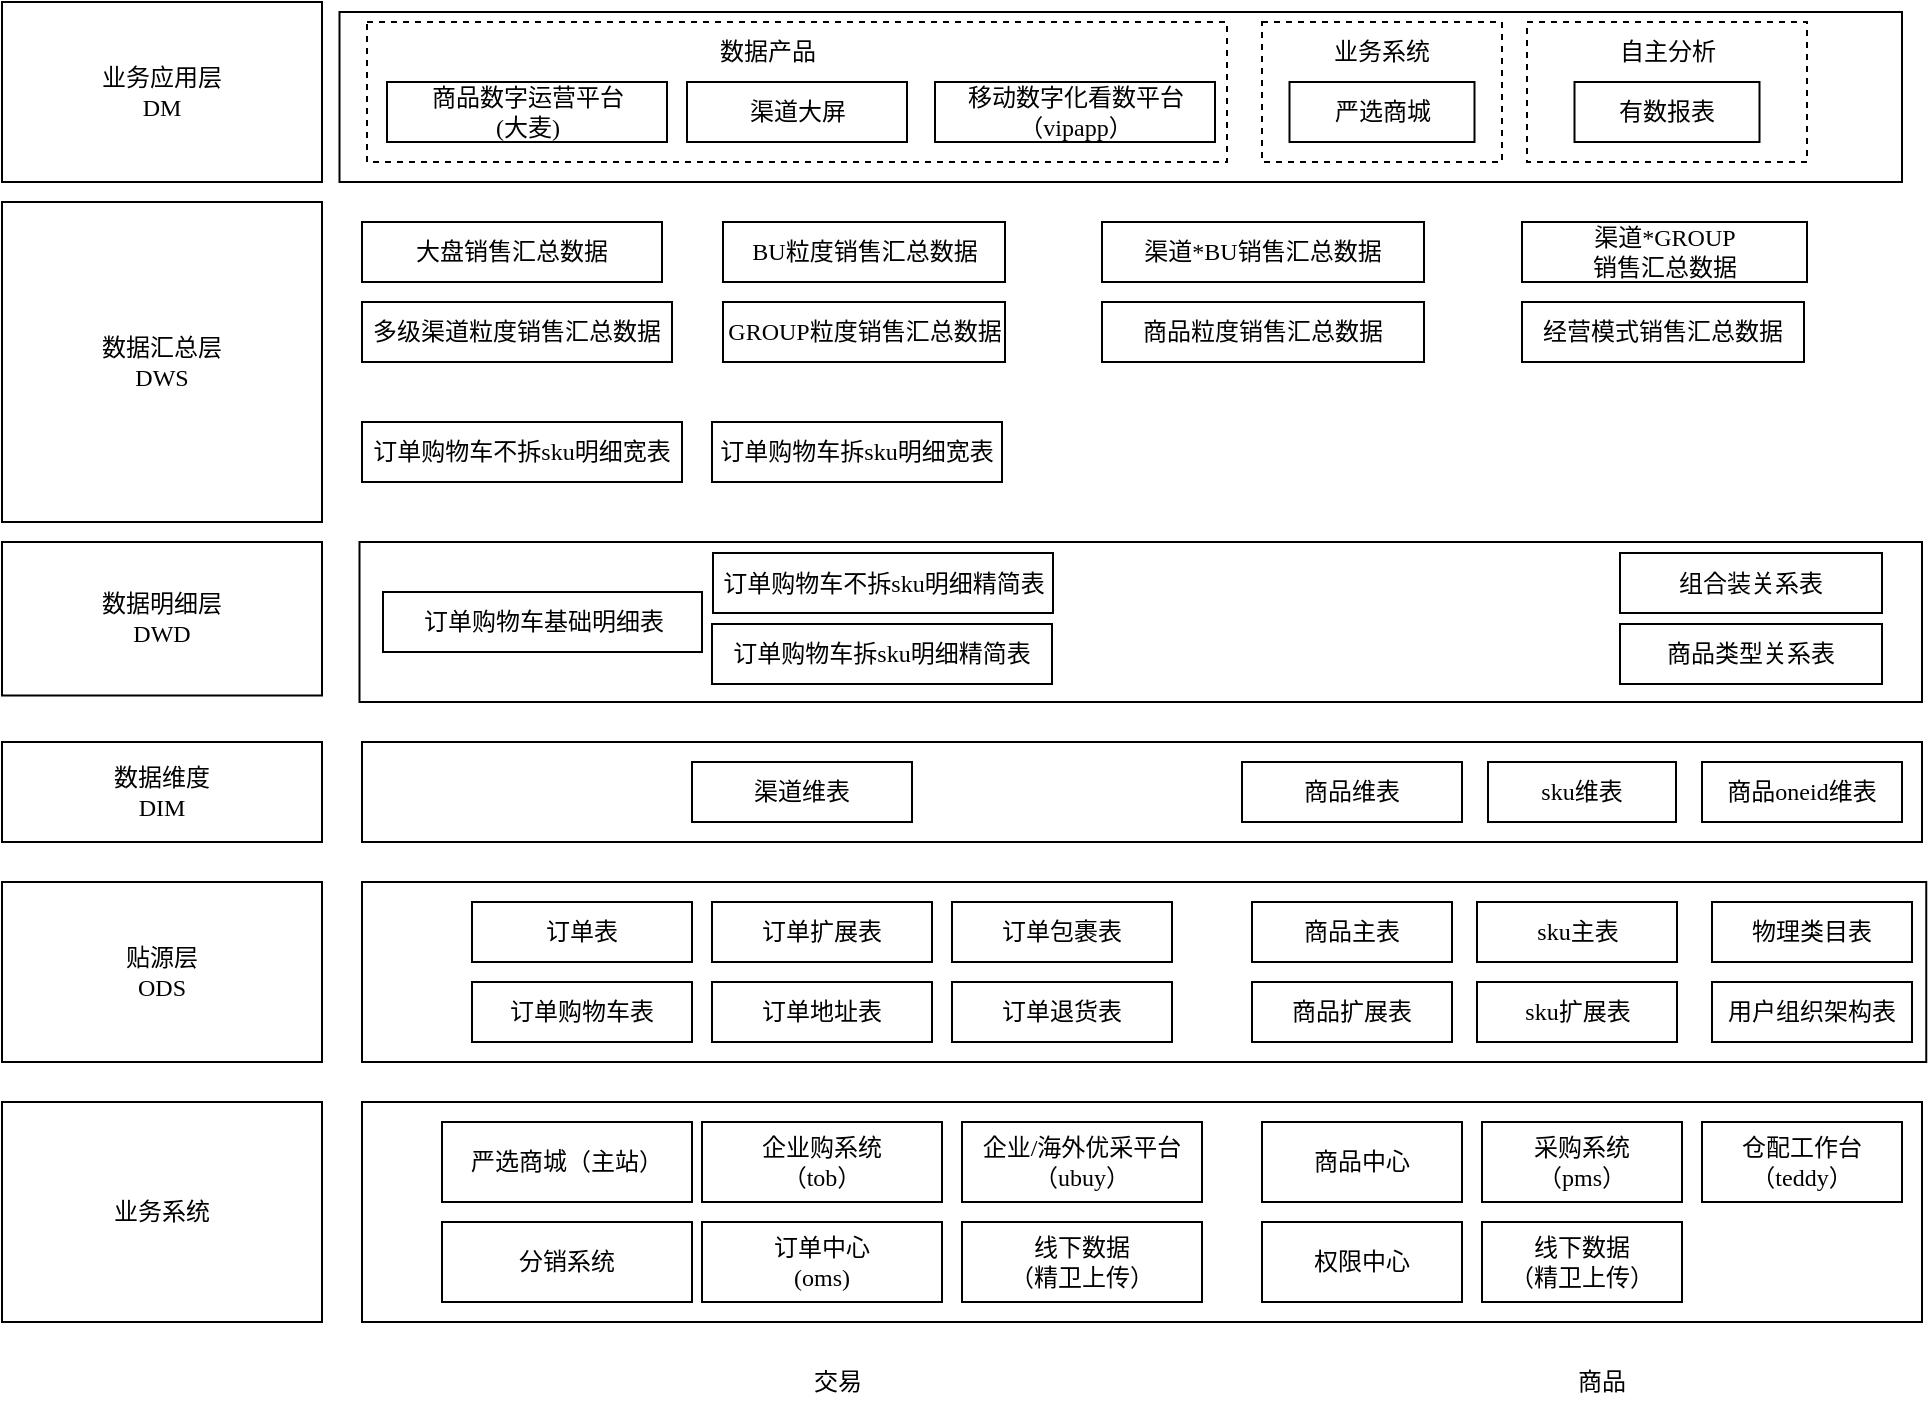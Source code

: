 <mxfile version="22.1.11" type="github">
  <diagram name="第 1 页" id="VuKKYdippvmsp-2qlO2M">
    <mxGraphModel dx="2073" dy="481" grid="1" gridSize="10" guides="1" tooltips="1" connect="1" arrows="1" fold="1" page="1" pageScale="1" pageWidth="827" pageHeight="1169" math="0" shadow="0">
      <root>
        <mxCell id="0" />
        <mxCell id="1" parent="0" />
        <mxCell id="KCwfQXM3cd3Utm9D9eWa-84" value="" style="rounded=0;whiteSpace=wrap;html=1;fontStyle=0;fontFamily=微软雅黑;" vertex="1" parent="1">
          <mxGeometry x="8.75" y="255" width="781.25" height="85" as="geometry" />
        </mxCell>
        <mxCell id="KCwfQXM3cd3Utm9D9eWa-73" value="" style="rounded=0;whiteSpace=wrap;html=1;fontStyle=0;fontFamily=微软雅黑;" vertex="1" parent="1">
          <mxGeometry x="18.75" y="520" width="781.25" height="80" as="geometry" />
        </mxCell>
        <mxCell id="KCwfQXM3cd3Utm9D9eWa-70" value="" style="rounded=0;whiteSpace=wrap;html=1;fontStyle=0;fontFamily=微软雅黑;" vertex="1" parent="1">
          <mxGeometry x="20" y="620" width="780" height="50" as="geometry" />
        </mxCell>
        <mxCell id="KCwfQXM3cd3Utm9D9eWa-69" value="" style="rounded=0;whiteSpace=wrap;html=1;fontStyle=0;fontFamily=微软雅黑;" vertex="1" parent="1">
          <mxGeometry x="20" y="690" width="782.13" height="90" as="geometry" />
        </mxCell>
        <mxCell id="KCwfQXM3cd3Utm9D9eWa-68" value="" style="rounded=0;whiteSpace=wrap;html=1;fontStyle=0;fontFamily=微软雅黑;" vertex="1" parent="1">
          <mxGeometry x="20" y="800" width="780" height="110" as="geometry" />
        </mxCell>
        <mxCell id="KCwfQXM3cd3Utm9D9eWa-67" value="业务系统" style="rounded=0;whiteSpace=wrap;html=1;fontStyle=0;fontFamily=微软雅黑;" vertex="1" parent="1">
          <mxGeometry x="-160" y="800" width="160" height="110" as="geometry" />
        </mxCell>
        <mxCell id="KCwfQXM3cd3Utm9D9eWa-40" value="" style="rounded=0;whiteSpace=wrap;html=1;fontStyle=0;fontFamily=微软雅黑;dashed=1;" vertex="1" parent="1">
          <mxGeometry x="22.5" y="260" width="430" height="70" as="geometry" />
        </mxCell>
        <mxCell id="bTk-zeeERNAB_hrSNlrv-1" value="严选商城（主站）" style="rounded=0;whiteSpace=wrap;html=1;fontStyle=0;fontFamily=微软雅黑;" parent="1" vertex="1">
          <mxGeometry x="60" y="810" width="125" height="40" as="geometry" />
        </mxCell>
        <mxCell id="bTk-zeeERNAB_hrSNlrv-2" value="分销系统" style="rounded=0;whiteSpace=wrap;html=1;fontStyle=0;fontFamily=微软雅黑;" parent="1" vertex="1">
          <mxGeometry x="60" y="860" width="125" height="40" as="geometry" />
        </mxCell>
        <mxCell id="bTk-zeeERNAB_hrSNlrv-3" value="订单中心&lt;br&gt;(oms)" style="rounded=0;whiteSpace=wrap;html=1;fontStyle=0;fontFamily=微软雅黑;" parent="1" vertex="1">
          <mxGeometry x="190" y="860" width="120" height="40" as="geometry" />
        </mxCell>
        <mxCell id="bTk-zeeERNAB_hrSNlrv-4" value="企业购系统&lt;br&gt;（tob）" style="rounded=0;whiteSpace=wrap;html=1;fontStyle=0;fontFamily=微软雅黑;" parent="1" vertex="1">
          <mxGeometry x="190" y="810" width="120" height="40" as="geometry" />
        </mxCell>
        <mxCell id="bTk-zeeERNAB_hrSNlrv-6" value="线下数据&lt;br&gt;（精卫上传）" style="rounded=0;whiteSpace=wrap;html=1;fontStyle=0;fontFamily=微软雅黑;" parent="1" vertex="1">
          <mxGeometry x="320" y="860" width="120" height="40" as="geometry" />
        </mxCell>
        <mxCell id="bTk-zeeERNAB_hrSNlrv-10" value="贴源层&lt;br&gt;ODS" style="rounded=0;whiteSpace=wrap;html=1;fontStyle=0;fontFamily=微软雅黑;" parent="1" vertex="1">
          <mxGeometry x="-160" y="690" width="160" height="90" as="geometry" />
        </mxCell>
        <mxCell id="bTk-zeeERNAB_hrSNlrv-11" value="数据明细层&lt;br&gt;DWD" style="rounded=0;whiteSpace=wrap;html=1;fontStyle=0;fontFamily=微软雅黑;" parent="1" vertex="1">
          <mxGeometry x="-160" y="520" width="160" height="76.75" as="geometry" />
        </mxCell>
        <mxCell id="bTk-zeeERNAB_hrSNlrv-12" value="数据汇总层&lt;br&gt;DWS" style="rounded=0;whiteSpace=wrap;html=1;fontStyle=0;fontFamily=微软雅黑;" parent="1" vertex="1">
          <mxGeometry x="-160" y="350" width="160" height="160" as="geometry" />
        </mxCell>
        <mxCell id="bTk-zeeERNAB_hrSNlrv-13" value="业务应用层&lt;br&gt;DM" style="rounded=0;whiteSpace=wrap;html=1;fontStyle=0;fontFamily=微软雅黑;" parent="1" vertex="1">
          <mxGeometry x="-160" y="250" width="160" height="90" as="geometry" />
        </mxCell>
        <mxCell id="bTk-zeeERNAB_hrSNlrv-14" value="数据维度&lt;br&gt;DIM" style="rounded=0;whiteSpace=wrap;html=1;fontStyle=0;fontFamily=微软雅黑;" parent="1" vertex="1">
          <mxGeometry x="-160" y="620" width="160" height="50" as="geometry" />
        </mxCell>
        <mxCell id="bTk-zeeERNAB_hrSNlrv-16" value="企业/海外优采平台&lt;br&gt;（ubuy）" style="rounded=0;whiteSpace=wrap;html=1;fontStyle=0;fontFamily=微软雅黑;" parent="1" vertex="1">
          <mxGeometry x="320" y="810" width="120" height="40" as="geometry" />
        </mxCell>
        <mxCell id="KCwfQXM3cd3Utm9D9eWa-3" value="交易" style="text;html=1;strokeColor=none;fillColor=none;align=center;verticalAlign=middle;whiteSpace=wrap;rounded=0;horizontal=0;rotation=90;" vertex="1" parent="1">
          <mxGeometry x="245" y="870" width="25" height="140" as="geometry" />
        </mxCell>
        <mxCell id="KCwfQXM3cd3Utm9D9eWa-7" value="商品中心" style="rounded=0;whiteSpace=wrap;html=1;fontStyle=0;fontFamily=微软雅黑;" vertex="1" parent="1">
          <mxGeometry x="470" y="810" width="100" height="40" as="geometry" />
        </mxCell>
        <mxCell id="KCwfQXM3cd3Utm9D9eWa-14" value="采购系统&lt;br&gt;（pms）" style="rounded=0;whiteSpace=wrap;html=1;fontStyle=0;fontFamily=微软雅黑;" vertex="1" parent="1">
          <mxGeometry x="580" y="810" width="100" height="40" as="geometry" />
        </mxCell>
        <mxCell id="KCwfQXM3cd3Utm9D9eWa-15" value="仓配工作台&lt;br&gt;（teddy）" style="rounded=0;whiteSpace=wrap;html=1;fontStyle=0;fontFamily=微软雅黑;" vertex="1" parent="1">
          <mxGeometry x="690" y="810" width="100" height="40" as="geometry" />
        </mxCell>
        <mxCell id="KCwfQXM3cd3Utm9D9eWa-16" value="权限中心" style="rounded=0;whiteSpace=wrap;html=1;fontStyle=0;fontFamily=微软雅黑;" vertex="1" parent="1">
          <mxGeometry x="470" y="860" width="100" height="40" as="geometry" />
        </mxCell>
        <mxCell id="KCwfQXM3cd3Utm9D9eWa-17" value="订单表" style="rounded=0;whiteSpace=wrap;html=1;fontStyle=0;fontFamily=微软雅黑;" vertex="1" parent="1">
          <mxGeometry x="75" y="700" width="110" height="30" as="geometry" />
        </mxCell>
        <mxCell id="KCwfQXM3cd3Utm9D9eWa-18" value="订单地址表" style="rounded=0;whiteSpace=wrap;html=1;fontStyle=0;fontFamily=微软雅黑;" vertex="1" parent="1">
          <mxGeometry x="195" y="740" width="110" height="30" as="geometry" />
        </mxCell>
        <mxCell id="KCwfQXM3cd3Utm9D9eWa-19" value="订单购物车表" style="rounded=0;whiteSpace=wrap;html=1;fontStyle=0;fontFamily=微软雅黑;" vertex="1" parent="1">
          <mxGeometry x="75" y="740" width="110" height="30" as="geometry" />
        </mxCell>
        <mxCell id="KCwfQXM3cd3Utm9D9eWa-20" value="商品主表" style="rounded=0;whiteSpace=wrap;html=1;fontStyle=0;fontFamily=微软雅黑;" vertex="1" parent="1">
          <mxGeometry x="465" y="700" width="100" height="30" as="geometry" />
        </mxCell>
        <mxCell id="KCwfQXM3cd3Utm9D9eWa-21" value="商品扩展表" style="rounded=0;whiteSpace=wrap;html=1;fontStyle=0;fontFamily=微软雅黑;" vertex="1" parent="1">
          <mxGeometry x="465" y="740" width="100" height="30" as="geometry" />
        </mxCell>
        <mxCell id="KCwfQXM3cd3Utm9D9eWa-22" value="sku主表" style="rounded=0;whiteSpace=wrap;html=1;fontStyle=0;fontFamily=微软雅黑;" vertex="1" parent="1">
          <mxGeometry x="577.5" y="700" width="100" height="30" as="geometry" />
        </mxCell>
        <mxCell id="KCwfQXM3cd3Utm9D9eWa-23" value="sku扩展表" style="rounded=0;whiteSpace=wrap;html=1;fontStyle=0;fontFamily=微软雅黑;" vertex="1" parent="1">
          <mxGeometry x="577.5" y="740" width="100" height="30" as="geometry" />
        </mxCell>
        <mxCell id="KCwfQXM3cd3Utm9D9eWa-25" value="订单扩展表" style="rounded=0;whiteSpace=wrap;html=1;fontStyle=0;fontFamily=微软雅黑;" vertex="1" parent="1">
          <mxGeometry x="195" y="700" width="110" height="30" as="geometry" />
        </mxCell>
        <mxCell id="KCwfQXM3cd3Utm9D9eWa-26" value="订单包裹表" style="rounded=0;whiteSpace=wrap;html=1;fontStyle=0;fontFamily=微软雅黑;" vertex="1" parent="1">
          <mxGeometry x="315" y="700" width="110" height="30" as="geometry" />
        </mxCell>
        <mxCell id="KCwfQXM3cd3Utm9D9eWa-27" value="渠道维表" style="rounded=0;whiteSpace=wrap;html=1;fontStyle=0;fontFamily=微软雅黑;" vertex="1" parent="1">
          <mxGeometry x="185" y="630" width="110" height="30" as="geometry" />
        </mxCell>
        <mxCell id="KCwfQXM3cd3Utm9D9eWa-28" value="商品维表" style="rounded=0;whiteSpace=wrap;html=1;fontStyle=0;fontFamily=微软雅黑;" vertex="1" parent="1">
          <mxGeometry x="460" y="630" width="110" height="30" as="geometry" />
        </mxCell>
        <mxCell id="KCwfQXM3cd3Utm9D9eWa-29" value="sku维表" style="rounded=0;whiteSpace=wrap;html=1;fontStyle=0;fontFamily=微软雅黑;" vertex="1" parent="1">
          <mxGeometry x="583" y="630" width="94" height="30" as="geometry" />
        </mxCell>
        <mxCell id="KCwfQXM3cd3Utm9D9eWa-30" value="商品数字运营平台&lt;br&gt;(大麦)" style="rounded=0;whiteSpace=wrap;html=1;fontStyle=0;fontFamily=微软雅黑;" vertex="1" parent="1">
          <mxGeometry x="32.5" y="290" width="140" height="30" as="geometry" />
        </mxCell>
        <mxCell id="KCwfQXM3cd3Utm9D9eWa-31" value="移动数字化看数平台&lt;br&gt;（vipapp）" style="rounded=0;whiteSpace=wrap;html=1;fontStyle=0;fontFamily=微软雅黑;" vertex="1" parent="1">
          <mxGeometry x="306.5" y="290" width="140" height="30" as="geometry" />
        </mxCell>
        <mxCell id="KCwfQXM3cd3Utm9D9eWa-32" value="" style="rounded=0;whiteSpace=wrap;html=1;fontStyle=0;fontFamily=微软雅黑;dashed=1;" vertex="1" parent="1">
          <mxGeometry x="602.5" y="260" width="140" height="70" as="geometry" />
        </mxCell>
        <mxCell id="KCwfQXM3cd3Utm9D9eWa-33" value="渠道大屏" style="rounded=0;whiteSpace=wrap;html=1;fontStyle=0;fontFamily=微软雅黑;" vertex="1" parent="1">
          <mxGeometry x="182.5" y="290" width="110" height="30" as="geometry" />
        </mxCell>
        <mxCell id="KCwfQXM3cd3Utm9D9eWa-34" value="订单退货表" style="rounded=0;whiteSpace=wrap;html=1;fontStyle=0;fontFamily=微软雅黑;" vertex="1" parent="1">
          <mxGeometry x="315" y="740" width="110" height="30" as="geometry" />
        </mxCell>
        <mxCell id="KCwfQXM3cd3Utm9D9eWa-35" value="物理类目表" style="rounded=0;whiteSpace=wrap;html=1;fontStyle=0;fontFamily=微软雅黑;" vertex="1" parent="1">
          <mxGeometry x="695" y="700" width="100" height="30" as="geometry" />
        </mxCell>
        <mxCell id="KCwfQXM3cd3Utm9D9eWa-36" value="用户组织架构表" style="rounded=0;whiteSpace=wrap;html=1;fontStyle=0;fontFamily=微软雅黑;" vertex="1" parent="1">
          <mxGeometry x="695" y="740" width="100" height="30" as="geometry" />
        </mxCell>
        <mxCell id="KCwfQXM3cd3Utm9D9eWa-39" value="" style="rounded=0;whiteSpace=wrap;html=1;fontStyle=0;fontFamily=微软雅黑;dashed=1;" vertex="1" parent="1">
          <mxGeometry x="470" y="260" width="120" height="70" as="geometry" />
        </mxCell>
        <mxCell id="KCwfQXM3cd3Utm9D9eWa-41" value="严选商城" style="rounded=0;whiteSpace=wrap;html=1;fontStyle=0;fontFamily=微软雅黑;" vertex="1" parent="1">
          <mxGeometry x="483.75" y="290" width="92.5" height="30" as="geometry" />
        </mxCell>
        <mxCell id="KCwfQXM3cd3Utm9D9eWa-42" value="业务系统" style="text;html=1;strokeColor=none;fillColor=none;align=center;verticalAlign=middle;whiteSpace=wrap;rounded=0;" vertex="1" parent="1">
          <mxGeometry x="500" y="260" width="60" height="30" as="geometry" />
        </mxCell>
        <mxCell id="KCwfQXM3cd3Utm9D9eWa-43" value="数据产品" style="text;html=1;strokeColor=none;fillColor=none;align=center;verticalAlign=middle;whiteSpace=wrap;rounded=0;" vertex="1" parent="1">
          <mxGeometry x="192.5" y="260" width="60" height="30" as="geometry" />
        </mxCell>
        <mxCell id="KCwfQXM3cd3Utm9D9eWa-44" value="自主分析" style="text;html=1;strokeColor=none;fillColor=none;align=center;verticalAlign=middle;whiteSpace=wrap;rounded=0;" vertex="1" parent="1">
          <mxGeometry x="642.5" y="260" width="60" height="30" as="geometry" />
        </mxCell>
        <mxCell id="KCwfQXM3cd3Utm9D9eWa-45" value="有数报表" style="rounded=0;whiteSpace=wrap;html=1;fontStyle=0;fontFamily=微软雅黑;" vertex="1" parent="1">
          <mxGeometry x="626.25" y="290" width="92.5" height="30" as="geometry" />
        </mxCell>
        <mxCell id="KCwfQXM3cd3Utm9D9eWa-46" value="组合装关系表" style="rounded=0;whiteSpace=wrap;html=1;fontStyle=0;fontFamily=微软雅黑;" vertex="1" parent="1">
          <mxGeometry x="649" y="525.5" width="131" height="30" as="geometry" />
        </mxCell>
        <mxCell id="KCwfQXM3cd3Utm9D9eWa-48" value="商品oneid维表" style="rounded=0;whiteSpace=wrap;html=1;fontStyle=0;fontFamily=微软雅黑;" vertex="1" parent="1">
          <mxGeometry x="690" y="630" width="100" height="30" as="geometry" />
        </mxCell>
        <mxCell id="KCwfQXM3cd3Utm9D9eWa-49" value="多级渠道粒度销售汇总数据" style="rounded=0;whiteSpace=wrap;html=1;fontStyle=0;fontFamily=微软雅黑;" vertex="1" parent="1">
          <mxGeometry x="20" y="400" width="155" height="30" as="geometry" />
        </mxCell>
        <mxCell id="KCwfQXM3cd3Utm9D9eWa-50" value="商品粒度销售汇总数据" style="rounded=0;whiteSpace=wrap;html=1;fontStyle=0;fontFamily=微软雅黑;" vertex="1" parent="1">
          <mxGeometry x="390" y="400" width="161" height="30" as="geometry" />
        </mxCell>
        <mxCell id="KCwfQXM3cd3Utm9D9eWa-51" value="BU粒度销售汇总数据" style="rounded=0;whiteSpace=wrap;html=1;fontStyle=0;fontFamily=微软雅黑;" vertex="1" parent="1">
          <mxGeometry x="200.5" y="360" width="141" height="30" as="geometry" />
        </mxCell>
        <mxCell id="KCwfQXM3cd3Utm9D9eWa-52" value="GROUP粒度销售汇总数据" style="rounded=0;whiteSpace=wrap;html=1;fontStyle=0;fontFamily=微软雅黑;" vertex="1" parent="1">
          <mxGeometry x="200.5" y="400" width="141" height="30" as="geometry" />
        </mxCell>
        <mxCell id="KCwfQXM3cd3Utm9D9eWa-53" value="大盘销售汇总数据" style="rounded=0;whiteSpace=wrap;html=1;fontStyle=0;fontFamily=微软雅黑;" vertex="1" parent="1">
          <mxGeometry x="20" y="360" width="150" height="30" as="geometry" />
        </mxCell>
        <mxCell id="KCwfQXM3cd3Utm9D9eWa-54" value="渠道*BU销售汇总数据" style="rounded=0;whiteSpace=wrap;html=1;fontStyle=0;fontFamily=微软雅黑;" vertex="1" parent="1">
          <mxGeometry x="390" y="360" width="161" height="30" as="geometry" />
        </mxCell>
        <mxCell id="KCwfQXM3cd3Utm9D9eWa-55" value="渠道*GROUP&lt;br&gt;销售汇总数据" style="rounded=0;whiteSpace=wrap;html=1;fontStyle=0;fontFamily=微软雅黑;" vertex="1" parent="1">
          <mxGeometry x="600" y="360" width="142.5" height="30" as="geometry" />
        </mxCell>
        <mxCell id="KCwfQXM3cd3Utm9D9eWa-56" value="经营模式销售汇总数据" style="rounded=0;whiteSpace=wrap;html=1;fontStyle=0;fontFamily=微软雅黑;" vertex="1" parent="1">
          <mxGeometry x="600" y="400" width="141" height="30" as="geometry" />
        </mxCell>
        <mxCell id="KCwfQXM3cd3Utm9D9eWa-59" value="订单购物车不拆sku明细精简表" style="rounded=0;whiteSpace=wrap;html=1;fontStyle=0;fontFamily=微软雅黑;" vertex="1" parent="1">
          <mxGeometry x="195.5" y="525.5" width="170" height="30" as="geometry" />
        </mxCell>
        <mxCell id="KCwfQXM3cd3Utm9D9eWa-60" value="订单购物车不拆sku明细宽表" style="rounded=0;whiteSpace=wrap;html=1;fontStyle=0;fontFamily=微软雅黑;" vertex="1" parent="1">
          <mxGeometry x="20" y="460" width="160" height="30" as="geometry" />
        </mxCell>
        <mxCell id="KCwfQXM3cd3Utm9D9eWa-62" value="商品类型关系表" style="rounded=0;whiteSpace=wrap;html=1;fontStyle=0;fontFamily=微软雅黑;" vertex="1" parent="1">
          <mxGeometry x="649" y="561" width="131" height="30" as="geometry" />
        </mxCell>
        <mxCell id="KCwfQXM3cd3Utm9D9eWa-63" value="线下数据&lt;br&gt;（精卫上传）" style="rounded=0;whiteSpace=wrap;html=1;fontStyle=0;fontFamily=微软雅黑;" vertex="1" parent="1">
          <mxGeometry x="580" y="860" width="100" height="40" as="geometry" />
        </mxCell>
        <mxCell id="KCwfQXM3cd3Utm9D9eWa-66" value="商品" style="text;html=1;strokeColor=none;fillColor=none;align=center;verticalAlign=middle;whiteSpace=wrap;rounded=0;horizontal=0;rotation=90;" vertex="1" parent="1">
          <mxGeometry x="627.25" y="870" width="25" height="140" as="geometry" />
        </mxCell>
        <mxCell id="KCwfQXM3cd3Utm9D9eWa-77" value="订单购物车拆sku明细宽表" style="rounded=0;whiteSpace=wrap;html=1;fontStyle=0;fontFamily=微软雅黑;" vertex="1" parent="1">
          <mxGeometry x="195" y="460" width="145" height="30" as="geometry" />
        </mxCell>
        <mxCell id="KCwfQXM3cd3Utm9D9eWa-79" value="订单购物车拆sku明细精简表" style="rounded=0;whiteSpace=wrap;html=1;fontStyle=0;fontFamily=微软雅黑;" vertex="1" parent="1">
          <mxGeometry x="195" y="561" width="170" height="30" as="geometry" />
        </mxCell>
        <mxCell id="KCwfQXM3cd3Utm9D9eWa-83" value="订单购物车基础明细表" style="rounded=0;whiteSpace=wrap;html=1;fontStyle=0;fontFamily=微软雅黑;" vertex="1" parent="1">
          <mxGeometry x="30.5" y="545" width="159.5" height="30" as="geometry" />
        </mxCell>
      </root>
    </mxGraphModel>
  </diagram>
</mxfile>
